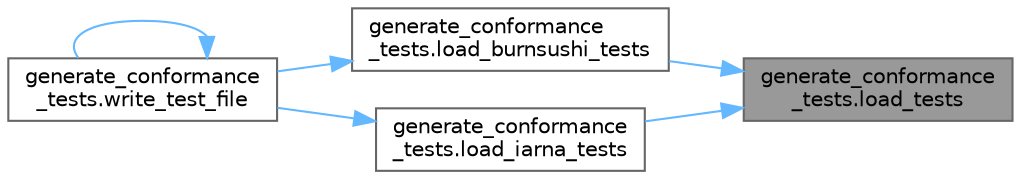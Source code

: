 digraph "generate_conformance_tests.load_tests"
{
 // LATEX_PDF_SIZE
  bgcolor="transparent";
  edge [fontname=Helvetica,fontsize=10,labelfontname=Helvetica,labelfontsize=10];
  node [fontname=Helvetica,fontsize=10,shape=box,height=0.2,width=0.4];
  rankdir="RL";
  Node1 [id="Node000001",label="generate_conformance\l_tests.load_tests",height=0.2,width=0.4,color="gray40", fillcolor="grey60", style="filled", fontcolor="black",tooltip=" "];
  Node1 -> Node2 [id="edge11_Node000001_Node000002",dir="back",color="steelblue1",style="solid",tooltip=" "];
  Node2 [id="Node000002",label="generate_conformance\l_tests.load_burnsushi_tests",height=0.2,width=0.4,color="grey40", fillcolor="white", style="filled",URL="$namespacegenerate__conformance__tests.html#a147726a6dd1f554531526f73a97c9b0e",tooltip=" "];
  Node2 -> Node3 [id="edge12_Node000002_Node000003",dir="back",color="steelblue1",style="solid",tooltip=" "];
  Node3 [id="Node000003",label="generate_conformance\l_tests.write_test_file",height=0.2,width=0.4,color="grey40", fillcolor="white", style="filled",URL="$namespacegenerate__conformance__tests.html#a7a5a36f5785b7fccfefc7df3d32484c5",tooltip=" "];
  Node3 -> Node3 [id="edge13_Node000003_Node000003",dir="back",color="steelblue1",style="solid",tooltip=" "];
  Node1 -> Node4 [id="edge14_Node000001_Node000004",dir="back",color="steelblue1",style="solid",tooltip=" "];
  Node4 [id="Node000004",label="generate_conformance\l_tests.load_iarna_tests",height=0.2,width=0.4,color="grey40", fillcolor="white", style="filled",URL="$namespacegenerate__conformance__tests.html#ad3d3771f1e94ca65a628d0843f1d033b",tooltip=" "];
  Node4 -> Node3 [id="edge15_Node000004_Node000003",dir="back",color="steelblue1",style="solid",tooltip=" "];
}
